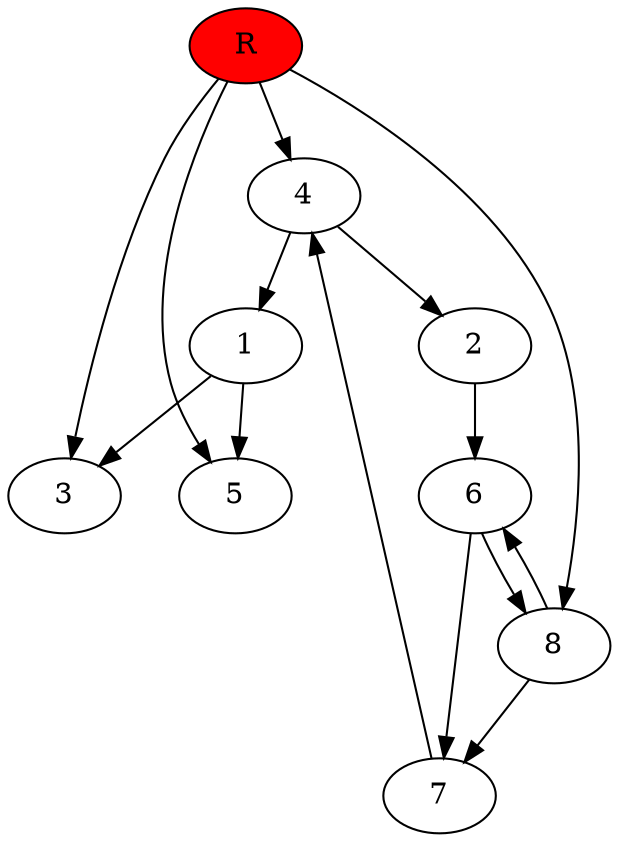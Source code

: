 digraph prb25753 {
	1
	2
	3
	4
	5
	6
	7
	8
	R [fillcolor="#ff0000" style=filled]
	1 -> 3
	1 -> 5
	2 -> 6
	4 -> 1
	4 -> 2
	6 -> 7
	6 -> 8
	7 -> 4
	8 -> 6
	8 -> 7
	R -> 3
	R -> 4
	R -> 5
	R -> 8
}
